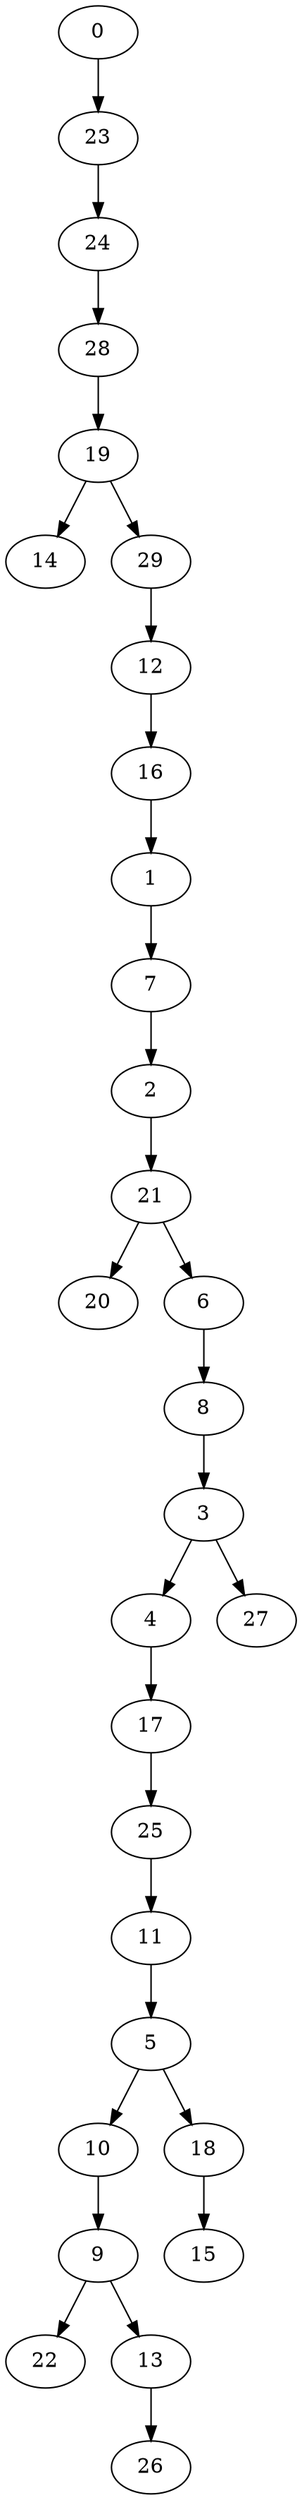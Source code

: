 digraph {
	0 [label=0]
	23 [label=23]
	24 [label=24]
	28 [label=28]
	19 [label=19]
	14 [label=14]
	29 [label=29]
	12 [label=12]
	16 [label=16]
	1 [label=1]
	7 [label=7]
	2 [label=2]
	21 [label=21]
	20 [label=20]
	6 [label=6]
	8 [label=8]
	3 [label=3]
	4 [label=4]
	17 [label=17]
	25 [label=25]
	11 [label=11]
	5 [label=5]
	10 [label=10]
	9 [label=9]
	22 [label=22]
	13 [label=13]
	26 [label=26]
	18 [label=18]
	15 [label=15]
	27 [label=27]
	0 -> 23
	23 -> 24
	24 -> 28
	28 -> 19
	19 -> 14
	19 -> 29
	29 -> 12
	12 -> 16
	16 -> 1
	1 -> 7
	7 -> 2
	2 -> 21
	21 -> 20
	21 -> 6
	6 -> 8
	8 -> 3
	3 -> 4
	4 -> 17
	17 -> 25
	25 -> 11
	11 -> 5
	5 -> 10
	10 -> 9
	9 -> 22
	9 -> 13
	13 -> 26
	5 -> 18
	18 -> 15
	3 -> 27
}